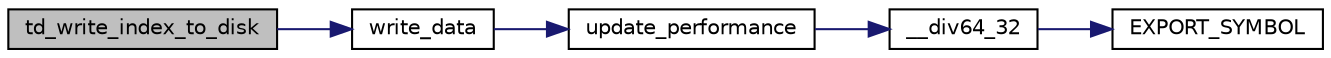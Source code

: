 digraph "td_write_index_to_disk"
{
  edge [fontname="Helvetica",fontsize="10",labelfontname="Helvetica",labelfontsize="10"];
  node [fontname="Helvetica",fontsize="10",shape=record];
  rankdir="LR";
  Node1 [label="td_write_index_to_disk",height=0.2,width=0.4,color="black", fillcolor="grey75", style="filled", fontcolor="black"];
  Node1 -> Node2 [color="midnightblue",fontsize="10",style="solid",fontname="Helvetica"];
  Node2 [label="write_data",height=0.2,width=0.4,color="black", fillcolor="white", style="filled",URL="$tdisk__device__operations_8h.html#a7416ee55b81815dc405f452977f280f1",tooltip="tDisk Driver "];
  Node2 -> Node3 [color="midnightblue",fontsize="10",style="solid",fontname="Helvetica"];
  Node3 [label="update_performance",height=0.2,width=0.4,color="black", fillcolor="white", style="filled",URL="$tdisk__performance_8h.html#ae00201ef33f2b28f394b7e60f29f1452",tooltip="This function updates the performance data of the given performacen data. "];
  Node3 -> Node4 [color="midnightblue",fontsize="10",style="solid",fontname="Helvetica"];
  Node4 [label="__div64_32",height=0.2,width=0.4,color="black", fillcolor="white", style="filled",URL="$helpers_8c.html#aff7dbb9c60a4d1c2a3648918d7d083e6"];
  Node4 -> Node5 [color="midnightblue",fontsize="10",style="solid",fontname="Helvetica"];
  Node5 [label="EXPORT_SYMBOL",height=0.2,width=0.4,color="black", fillcolor="white", style="filled",URL="$helpers_8c.html#a6b260ca72a53d15fc7e64d9b70d46d96"];
}

